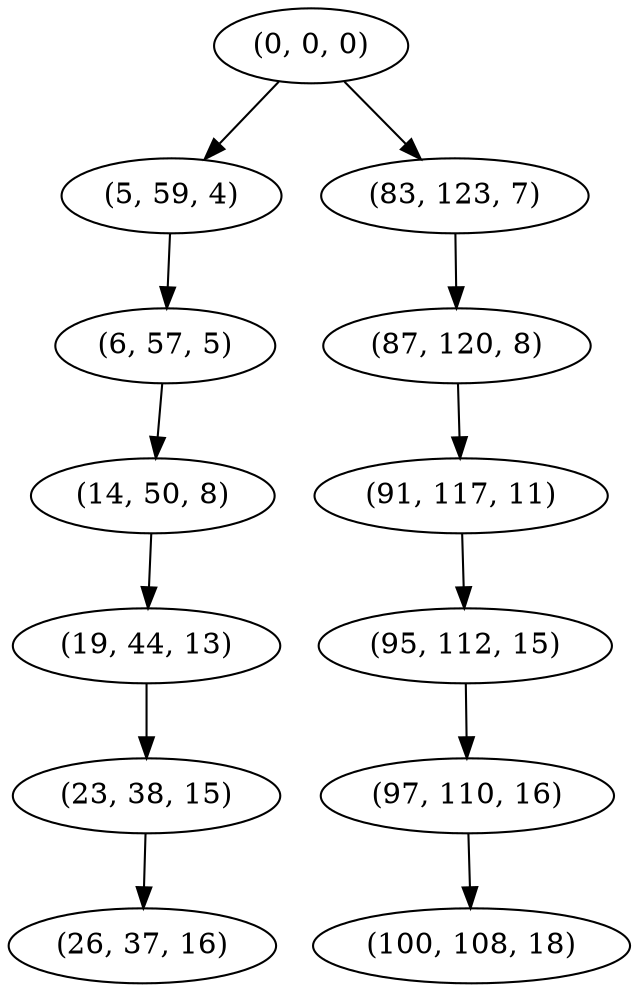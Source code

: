 digraph tree {
    "(0, 0, 0)";
    "(5, 59, 4)";
    "(6, 57, 5)";
    "(14, 50, 8)";
    "(19, 44, 13)";
    "(23, 38, 15)";
    "(26, 37, 16)";
    "(83, 123, 7)";
    "(87, 120, 8)";
    "(91, 117, 11)";
    "(95, 112, 15)";
    "(97, 110, 16)";
    "(100, 108, 18)";
    "(0, 0, 0)" -> "(5, 59, 4)";
    "(0, 0, 0)" -> "(83, 123, 7)";
    "(5, 59, 4)" -> "(6, 57, 5)";
    "(6, 57, 5)" -> "(14, 50, 8)";
    "(14, 50, 8)" -> "(19, 44, 13)";
    "(19, 44, 13)" -> "(23, 38, 15)";
    "(23, 38, 15)" -> "(26, 37, 16)";
    "(83, 123, 7)" -> "(87, 120, 8)";
    "(87, 120, 8)" -> "(91, 117, 11)";
    "(91, 117, 11)" -> "(95, 112, 15)";
    "(95, 112, 15)" -> "(97, 110, 16)";
    "(97, 110, 16)" -> "(100, 108, 18)";
}
